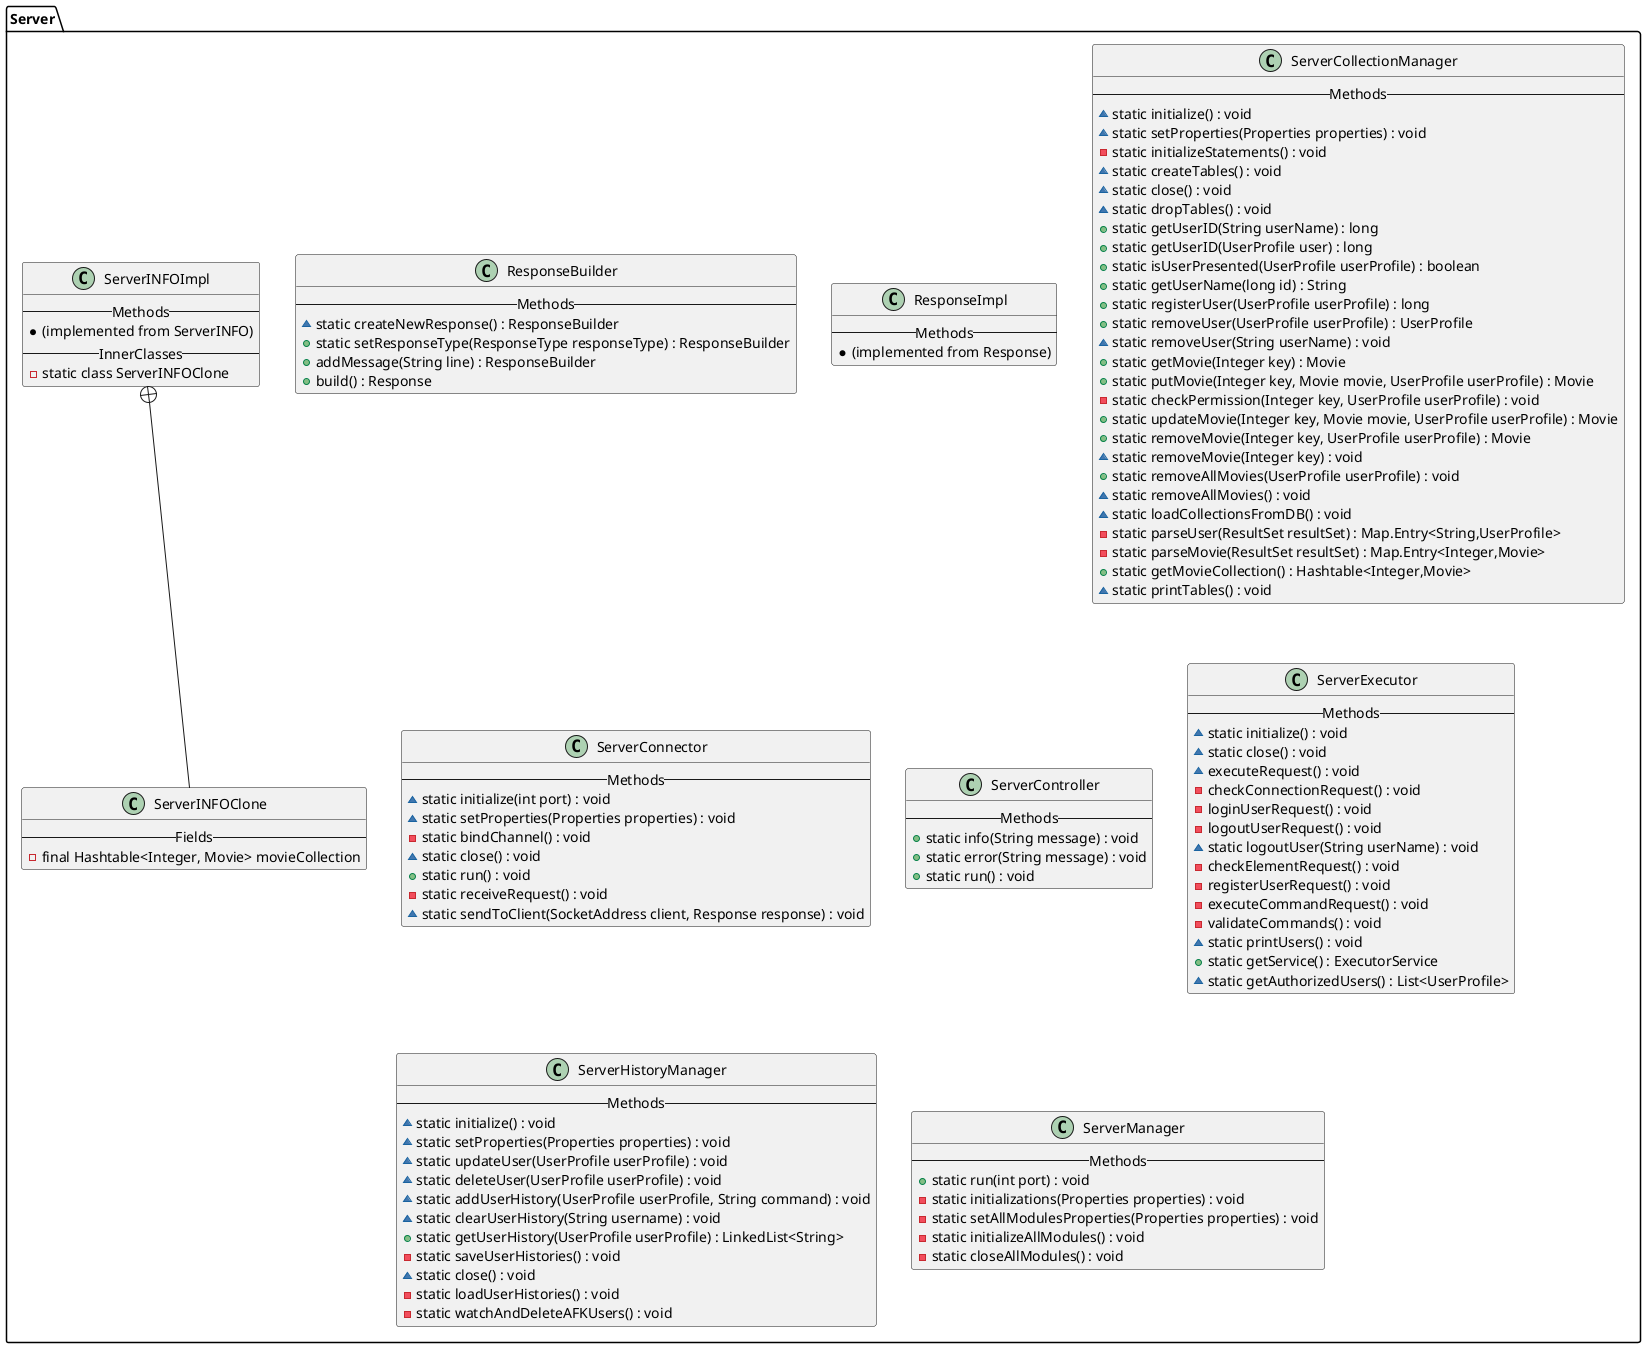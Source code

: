 @startuml

package Server {

    class ResponseBuilder {
    --Methods--
    ~ static createNewResponse() : ResponseBuilder
    + static setResponseType(ResponseType responseType) : ResponseBuilder
    + addMessage(String line) : ResponseBuilder
    + build() : Response
    }

    class ResponseImpl {
    --Methods--
    * (implemented from Response)
    }

    class ServerCollectionManager {
    --Methods--
    ~ static initialize() : void
    ~ static setProperties(Properties properties) : void
    - static initializeStatements() : void
    ~ static createTables() : void
    ~ static close() : void
    ~ static dropTables() : void
    + static getUserID(String userName) : long
    + static getUserID(UserProfile user) : long
    + static isUserPresented(UserProfile userProfile) : boolean
    + static getUserName(long id) : String
    + static registerUser(UserProfile userProfile) : long
    + static removeUser(UserProfile userProfile) : UserProfile
    ~ static removeUser(String userName) : void
    + static getMovie(Integer key) : Movie
    + static putMovie(Integer key, Movie movie, UserProfile userProfile) : Movie
    - static checkPermission(Integer key, UserProfile userProfile) : void
    + static updateMovie(Integer key, Movie movie, UserProfile userProfile) : Movie
    + static removeMovie(Integer key, UserProfile userProfile) : Movie
    ~ static removeMovie(Integer key) : void
    + static removeAllMovies(UserProfile userProfile) : void
    ~ static removeAllMovies() : void
    ~ static loadCollectionsFromDB() : void
    - static parseUser(ResultSet resultSet) : Map.Entry<String,UserProfile>
    - static parseMovie(ResultSet resultSet) : Map.Entry<Integer,Movie>
    + static getMovieCollection() : Hashtable<Integer,Movie>
    ~ static printTables() : void
    }

    class ServerConnector {
    --Methods--
    ~ static initialize(int port) : void
    ~ static setProperties(Properties properties) : void
    - static bindChannel() : void
    ~ static close() : void
    + static run() : void
    - static receiveRequest() : void
    ~ static sendToClient(SocketAddress client, Response response) : void
    }

    class ServerController {
    --Methods--
    + static info(String message) : void
    + static error(String message) : void
    + static run() : void
    }

    class ServerExecutor {
    --Methods--
    ~ static initialize() : void
    ~ static close() : void
    ~ executeRequest() : void
    - checkConnectionRequest() : void
    - loginUserRequest() : void
    - logoutUserRequest() : void
    ~ static logoutUser(String userName) : void
    - checkElementRequest() : void
    - registerUserRequest() : void
    - executeCommandRequest() : void
    - validateCommands() : void
    ~ static printUsers() : void
    + static getService() : ExecutorService
    ~ static getAuthorizedUsers() : List<UserProfile>
    }

    class ServerHistoryManager {
    --Methods--
    ~ static initialize() : void
    ~ static setProperties(Properties properties) : void
    ~ static updateUser(UserProfile userProfile) : void
    ~ static deleteUser(UserProfile userProfile) : void
    ~ static addUserHistory(UserProfile userProfile, String command) : void
    ~ static clearUserHistory(String username) : void
    + static getUserHistory(UserProfile userProfile) : LinkedList<String>
    - static saveUserHistories() : void
    ~ static close() : void
    - static loadUserHistories() : void
    - static watchAndDeleteAFKUsers() : void
    }

    class ServerINFOImpl {
    --Methods--
    * (implemented from ServerINFO)
    --InnerClasses--
    - static class ServerINFOClone
    }

    class ServerINFOClone {
    --Fields--
    - final Hashtable<Integer, Movie> movieCollection
    }

    ServerINFOClone -up-+ ServerINFOImpl

    class ServerManager {
    --Methods--
    + static run(int port) : void
    - static initializations(Properties properties) : void
    - static setAllModulesProperties(Properties properties) : void
    - static initializeAllModules() : void
    - static closeAllModules() : void
    }

}

@enduml